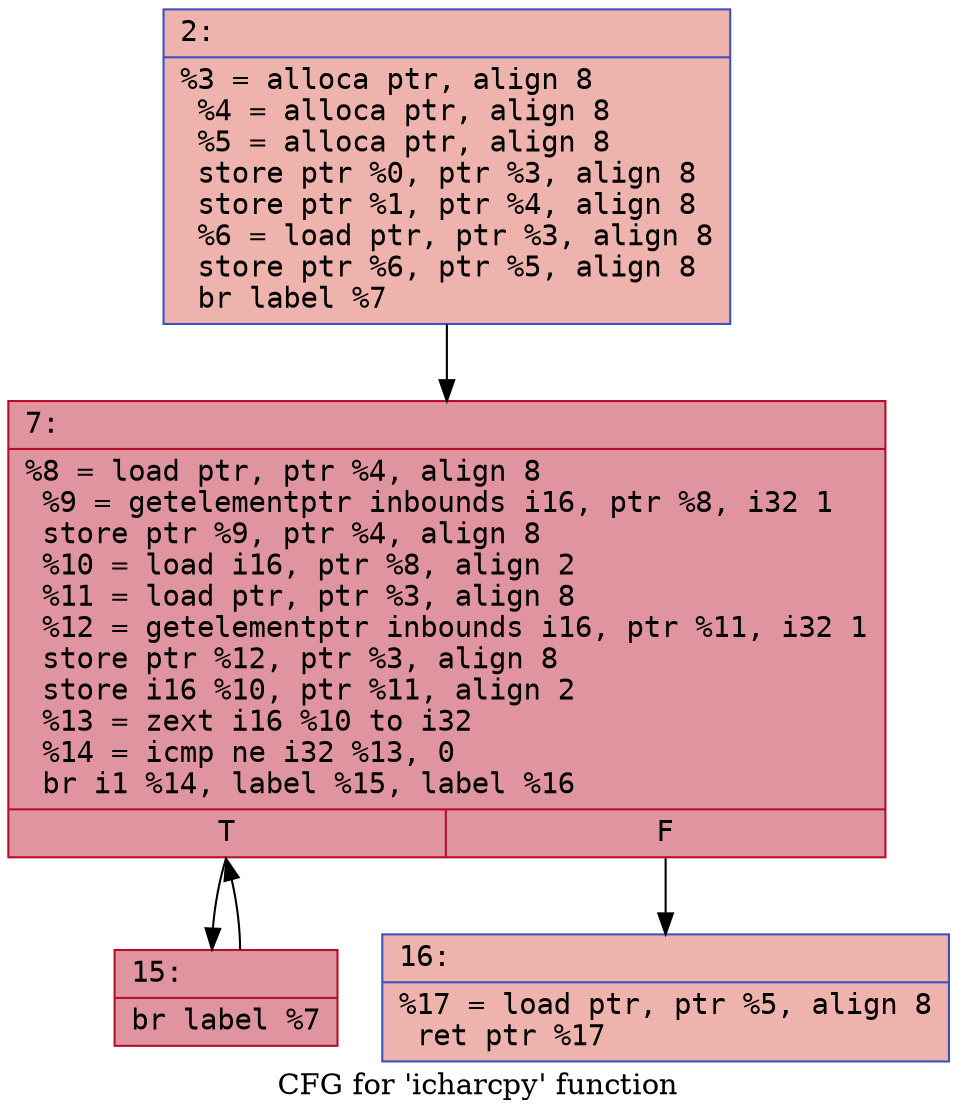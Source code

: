digraph "CFG for 'icharcpy' function" {
	label="CFG for 'icharcpy' function";

	Node0x6000000d2d50 [shape=record,color="#3d50c3ff", style=filled, fillcolor="#d6524470" fontname="Courier",label="{2:\l|  %3 = alloca ptr, align 8\l  %4 = alloca ptr, align 8\l  %5 = alloca ptr, align 8\l  store ptr %0, ptr %3, align 8\l  store ptr %1, ptr %4, align 8\l  %6 = load ptr, ptr %3, align 8\l  store ptr %6, ptr %5, align 8\l  br label %7\l}"];
	Node0x6000000d2d50 -> Node0x6000000d2da0[tooltip="2 -> 7\nProbability 100.00%" ];
	Node0x6000000d2da0 [shape=record,color="#b70d28ff", style=filled, fillcolor="#b70d2870" fontname="Courier",label="{7:\l|  %8 = load ptr, ptr %4, align 8\l  %9 = getelementptr inbounds i16, ptr %8, i32 1\l  store ptr %9, ptr %4, align 8\l  %10 = load i16, ptr %8, align 2\l  %11 = load ptr, ptr %3, align 8\l  %12 = getelementptr inbounds i16, ptr %11, i32 1\l  store ptr %12, ptr %3, align 8\l  store i16 %10, ptr %11, align 2\l  %13 = zext i16 %10 to i32\l  %14 = icmp ne i32 %13, 0\l  br i1 %14, label %15, label %16\l|{<s0>T|<s1>F}}"];
	Node0x6000000d2da0:s0 -> Node0x6000000d2df0[tooltip="7 -> 15\nProbability 96.88%" ];
	Node0x6000000d2da0:s1 -> Node0x6000000d2e40[tooltip="7 -> 16\nProbability 3.12%" ];
	Node0x6000000d2df0 [shape=record,color="#b70d28ff", style=filled, fillcolor="#b70d2870" fontname="Courier",label="{15:\l|  br label %7\l}"];
	Node0x6000000d2df0 -> Node0x6000000d2da0[tooltip="15 -> 7\nProbability 100.00%" ];
	Node0x6000000d2e40 [shape=record,color="#3d50c3ff", style=filled, fillcolor="#d6524470" fontname="Courier",label="{16:\l|  %17 = load ptr, ptr %5, align 8\l  ret ptr %17\l}"];
}
